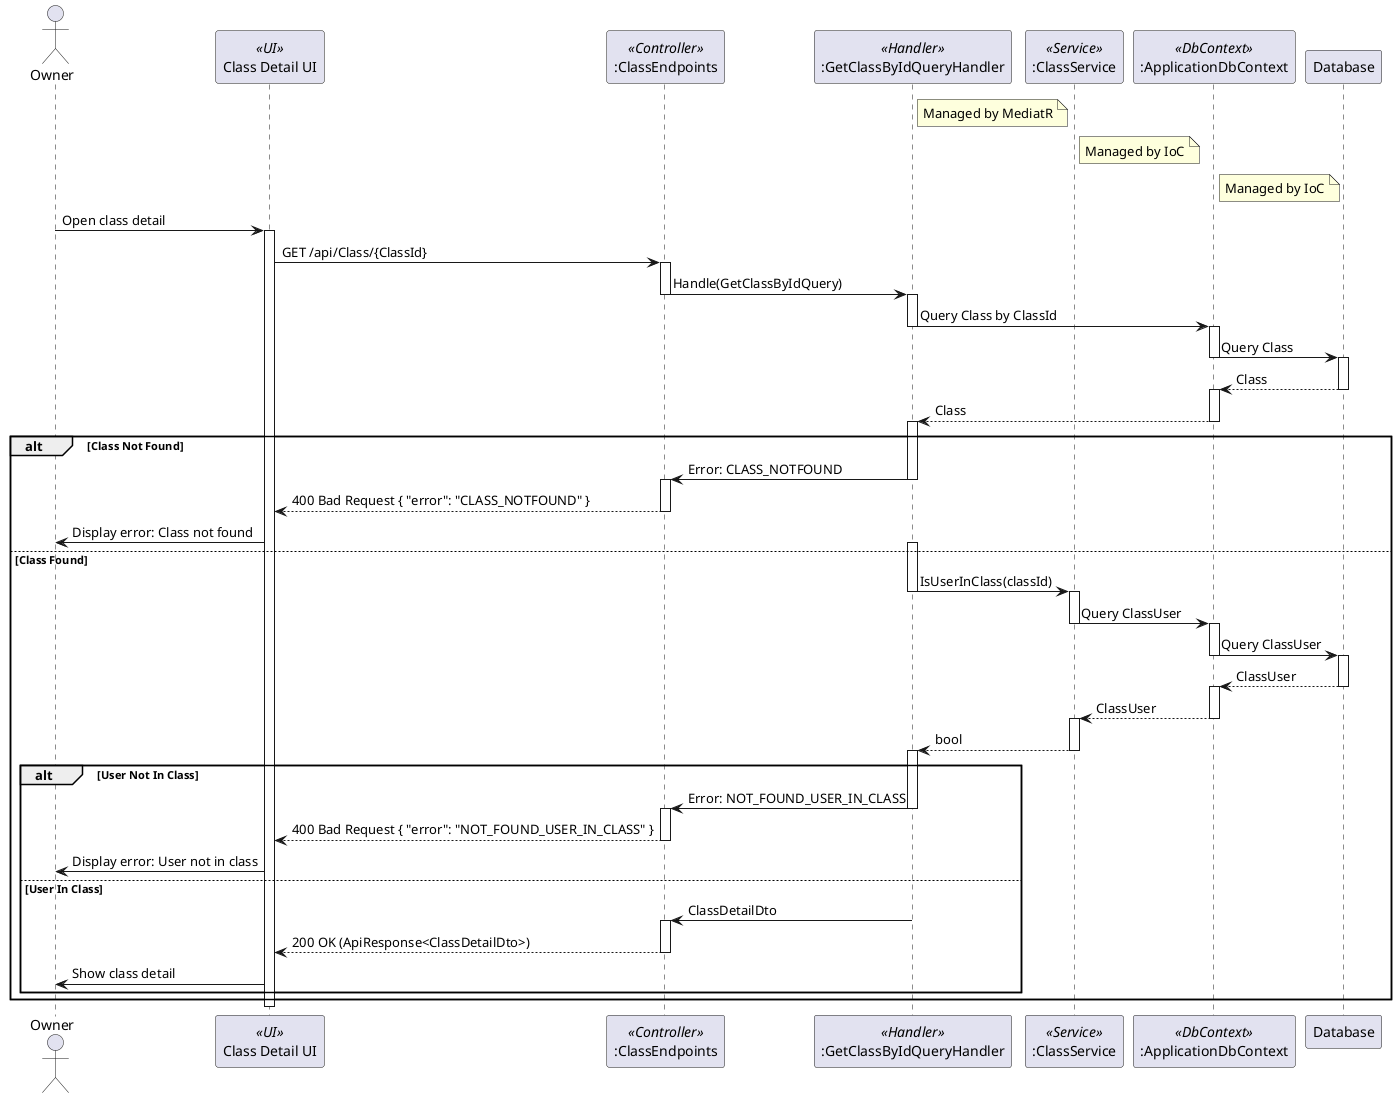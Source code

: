 @startuml
actor "Owner" as User
participant "Class Detail UI" as UI <<UI>>
participant ":ClassEndpoints" as ClassEndpoints <<Controller>>
participant ":GetClassByIdQueryHandler" as GetClassByIdQueryHandler <<Handler>>
participant ":ClassService" as ClassService <<Service>>
participant ":ApplicationDbContext" as ApplicationDbContext <<DbContext>>
participant Database

note right of GetClassByIdQueryHandler
  Managed by MediatR
end note

note right of ClassService
  Managed by IoC
end note

note right of ApplicationDbContext
  Managed by IoC
end note

User -> UI : Open class detail
activate UI
UI -> ClassEndpoints : GET /api/Class/{ClassId}
activate ClassEndpoints
ClassEndpoints -> GetClassByIdQueryHandler : Handle(GetClassByIdQuery)
deactivate ClassEndpoints
activate GetClassByIdQueryHandler
GetClassByIdQueryHandler -> ApplicationDbContext : Query Class by ClassId
deactivate GetClassByIdQueryHandler
activate ApplicationDbContext
ApplicationDbContext -> Database : Query Class
deactivate ApplicationDbContext
activate Database
Database --> ApplicationDbContext : Class
deactivate Database
activate ApplicationDbContext
ApplicationDbContext --> GetClassByIdQueryHandler : Class
deactivate ApplicationDbContext
activate GetClassByIdQueryHandler
alt Class Not Found
    GetClassByIdQueryHandler -> ClassEndpoints : Error: CLASS_NOTFOUND
    deactivate GetClassByIdQueryHandler
    activate ClassEndpoints
    ClassEndpoints --> UI : 400 Bad Request { "error": "CLASS_NOTFOUND" }
    deactivate ClassEndpoints
    UI -> User : Display error: Class not found
else Class Found
    activate GetClassByIdQueryHandler
    GetClassByIdQueryHandler -> ClassService : IsUserInClass(classId)
    deactivate GetClassByIdQueryHandler
    activate ClassService
    ClassService -> ApplicationDbContext : Query ClassUser
    deactivate ClassService
    activate ApplicationDbContext
    ApplicationDbContext -> Database : Query ClassUser
    deactivate ApplicationDbContext
    activate Database
    Database --> ApplicationDbContext : ClassUser
    deactivate Database
    activate ApplicationDbContext
    ApplicationDbContext --> ClassService : ClassUser
    deactivate ApplicationDbContext
    activate ClassService
    ClassService --> GetClassByIdQueryHandler : bool
    deactivate ClassService
    activate GetClassByIdQueryHandler
    alt User Not In Class
        GetClassByIdQueryHandler -> ClassEndpoints : Error: NOT_FOUND_USER_IN_CLASS
        deactivate GetClassByIdQueryHandler
        activate ClassEndpoints
        ClassEndpoints --> UI : 400 Bad Request { "error": "NOT_FOUND_USER_IN_CLASS" }
        deactivate ClassEndpoints
        UI -> User : Display error: User not in class
    else User In Class
        GetClassByIdQueryHandler -> ClassEndpoints : ClassDetailDto
        deactivate GetClassByIdQueryHandler
        activate ClassEndpoints
        ClassEndpoints --> UI : 200 OK (ApiResponse<ClassDetailDto>)
        deactivate ClassEndpoints
        UI -> User : Show class detail
    end
end
deactivate UI

@enduml